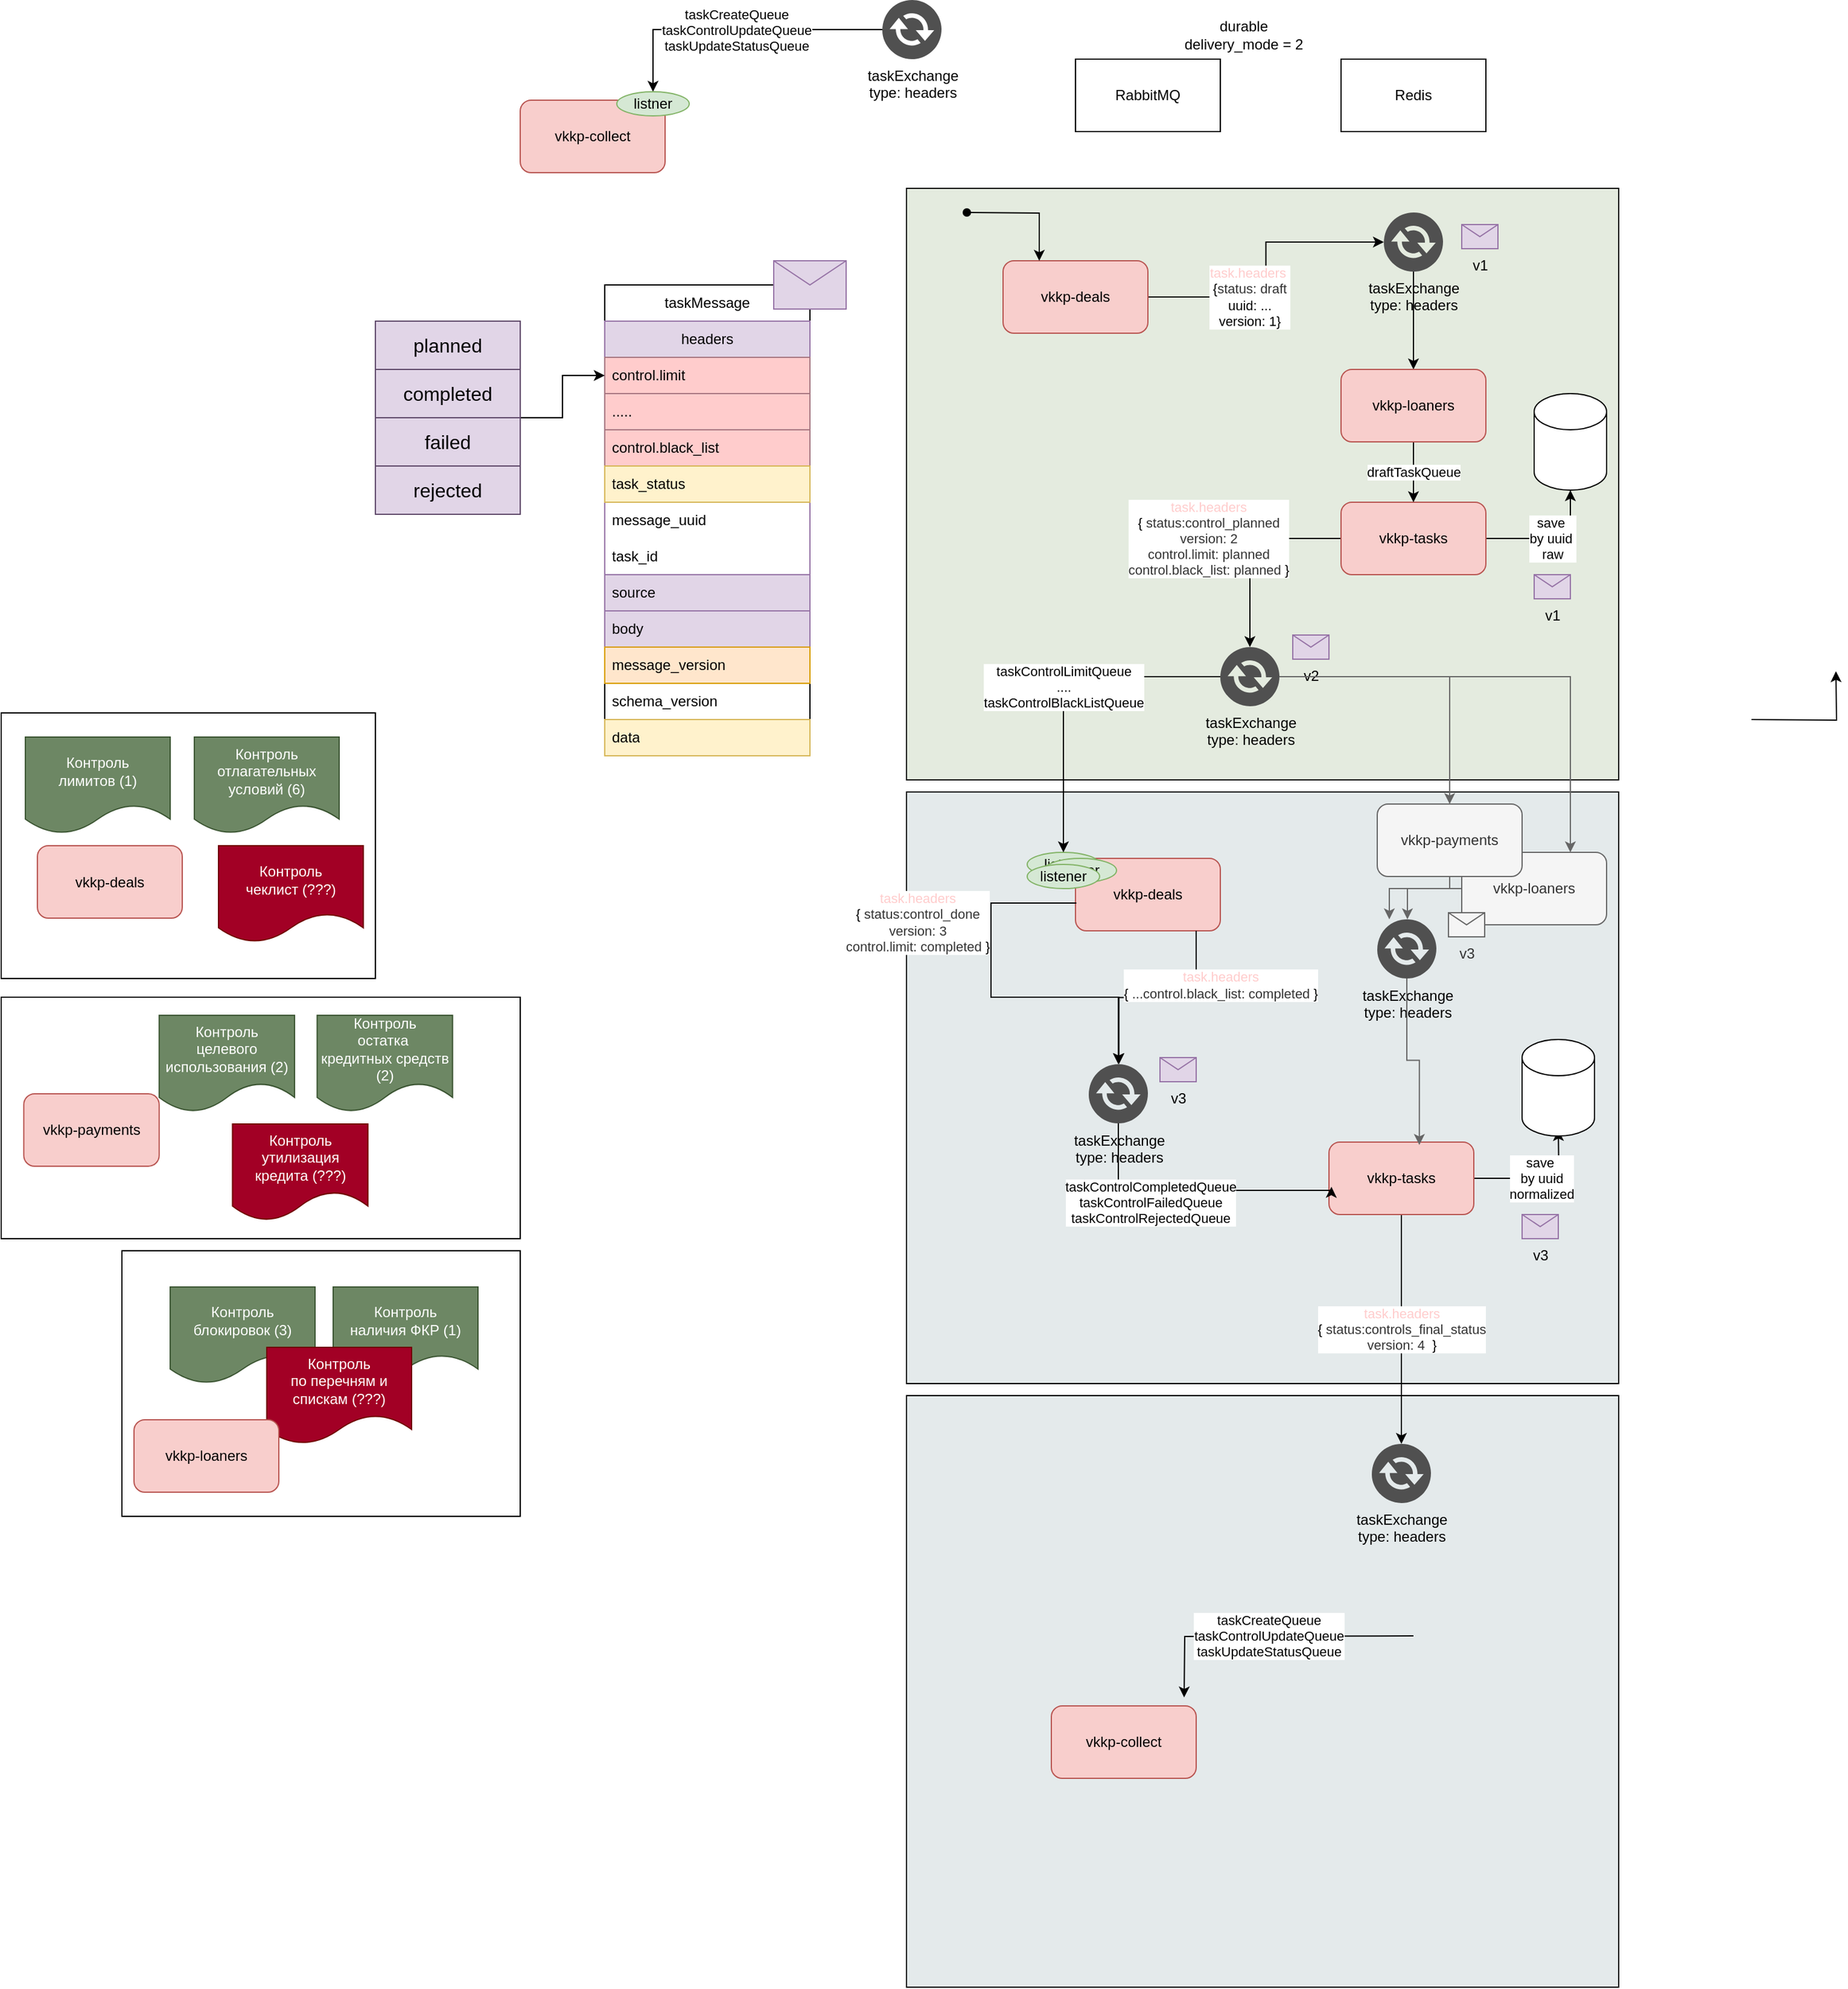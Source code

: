<mxfile version="24.8.6">
  <diagram name="Страница — 1" id="iWlI1vJu-bp0asXgpejS">
    <mxGraphModel dx="1803" dy="1775" grid="1" gridSize="10" guides="1" tooltips="1" connect="1" arrows="1" fold="1" page="1" pageScale="1" pageWidth="827" pageHeight="1169" math="0" shadow="0">
      <root>
        <mxCell id="0" />
        <mxCell id="1" parent="0" />
        <mxCell id="il71LvK7flmEL-OVMO_z-15" value="" style="rounded=0;whiteSpace=wrap;html=1;fillColor=#E4EAEB;movable=1;resizable=1;rotatable=1;deletable=1;editable=1;locked=0;connectable=1;" vertex="1" parent="1">
          <mxGeometry x="240" y="970" width="590" height="490" as="geometry" />
        </mxCell>
        <mxCell id="KAaZJXrvGKprZwJc2ma_-45" value="" style="rounded=0;whiteSpace=wrap;html=1;fillColor=#E4EBDF;" parent="1" vertex="1">
          <mxGeometry x="240" y="-30" width="590" height="490" as="geometry" />
        </mxCell>
        <mxCell id="KAaZJXrvGKprZwJc2ma_-1" value="taskMessage" style="swimlane;fontStyle=0;childLayout=stackLayout;horizontal=1;startSize=30;horizontalStack=0;resizeParent=1;resizeParentMax=0;resizeLast=0;collapsible=1;marginBottom=0;whiteSpace=wrap;html=1;" parent="1" vertex="1">
          <mxGeometry x="-10" y="50" width="170" height="390" as="geometry">
            <mxRectangle x="-10" y="50" width="60" height="30" as="alternateBounds" />
          </mxGeometry>
        </mxCell>
        <mxCell id="KAaZJXrvGKprZwJc2ma_-13" value="headers" style="swimlane;fontStyle=0;childLayout=stackLayout;horizontal=1;startSize=30;horizontalStack=0;resizeParent=1;resizeParentMax=0;resizeLast=0;collapsible=1;marginBottom=0;whiteSpace=wrap;html=1;fillColor=#e1d5e7;strokeColor=#9673a6;" parent="KAaZJXrvGKprZwJc2ma_-1" vertex="1">
          <mxGeometry y="30" width="170" height="270" as="geometry" />
        </mxCell>
        <mxCell id="KAaZJXrvGKprZwJc2ma_-14" value="control.limit" style="text;strokeColor=#A67681;fillColor=#FFCCCC;align=left;verticalAlign=middle;spacingLeft=4;spacingRight=4;overflow=hidden;points=[[0,0.5],[1,0.5]];portConstraint=eastwest;rotatable=0;whiteSpace=wrap;html=1;" parent="KAaZJXrvGKprZwJc2ma_-13" vertex="1">
          <mxGeometry y="30" width="170" height="30" as="geometry" />
        </mxCell>
        <mxCell id="KAaZJXrvGKprZwJc2ma_-15" value="....." style="text;strokeColor=#A67681;fillColor=#FFCCCC;align=left;verticalAlign=middle;spacingLeft=4;spacingRight=4;overflow=hidden;points=[[0,0.5],[1,0.5]];portConstraint=eastwest;rotatable=0;whiteSpace=wrap;html=1;" parent="KAaZJXrvGKprZwJc2ma_-13" vertex="1">
          <mxGeometry y="60" width="170" height="30" as="geometry" />
        </mxCell>
        <mxCell id="KAaZJXrvGKprZwJc2ma_-16" value="control.black_list" style="text;strokeColor=#A67681;fillColor=#FFCCCC;align=left;verticalAlign=middle;spacingLeft=4;spacingRight=4;overflow=hidden;points=[[0,0.5],[1,0.5]];portConstraint=eastwest;rotatable=0;whiteSpace=wrap;html=1;" parent="KAaZJXrvGKprZwJc2ma_-13" vertex="1">
          <mxGeometry y="90" width="170" height="30" as="geometry" />
        </mxCell>
        <mxCell id="KAaZJXrvGKprZwJc2ma_-91" value="task_status" style="text;strokeColor=#d6b656;fillColor=#fff2cc;align=left;verticalAlign=middle;spacingLeft=4;spacingRight=4;overflow=hidden;points=[[0,0.5],[1,0.5]];portConstraint=eastwest;rotatable=0;whiteSpace=wrap;html=1;" parent="KAaZJXrvGKprZwJc2ma_-13" vertex="1">
          <mxGeometry y="120" width="170" height="30" as="geometry" />
        </mxCell>
        <mxCell id="KAaZJXrvGKprZwJc2ma_-2" value="message_uuid" style="text;strokeColor=none;fillColor=none;align=left;verticalAlign=middle;spacingLeft=4;spacingRight=4;overflow=hidden;points=[[0,0.5],[1,0.5]];portConstraint=eastwest;rotatable=0;whiteSpace=wrap;html=1;" parent="KAaZJXrvGKprZwJc2ma_-13" vertex="1">
          <mxGeometry y="150" width="170" height="30" as="geometry" />
        </mxCell>
        <mxCell id="il71LvK7flmEL-OVMO_z-6" value="task_id" style="text;strokeColor=none;fillColor=none;align=left;verticalAlign=middle;spacingLeft=4;spacingRight=4;overflow=hidden;points=[[0,0.5],[1,0.5]];portConstraint=eastwest;rotatable=0;whiteSpace=wrap;html=1;" vertex="1" parent="KAaZJXrvGKprZwJc2ma_-13">
          <mxGeometry y="180" width="170" height="30" as="geometry" />
        </mxCell>
        <mxCell id="KAaZJXrvGKprZwJc2ma_-67" value="source" style="text;strokeColor=#9673a6;fillColor=#e1d5e7;align=left;verticalAlign=middle;spacingLeft=4;spacingRight=4;overflow=hidden;points=[[0,0.5],[1,0.5]];portConstraint=eastwest;rotatable=0;whiteSpace=wrap;html=1;" parent="KAaZJXrvGKprZwJc2ma_-13" vertex="1">
          <mxGeometry y="210" width="170" height="30" as="geometry" />
        </mxCell>
        <mxCell id="il71LvK7flmEL-OVMO_z-4" value="body" style="text;strokeColor=#9673a6;fillColor=#e1d5e7;align=left;verticalAlign=middle;spacingLeft=4;spacingRight=4;overflow=hidden;points=[[0,0.5],[1,0.5]];portConstraint=eastwest;rotatable=0;whiteSpace=wrap;html=1;" vertex="1" parent="KAaZJXrvGKprZwJc2ma_-13">
          <mxGeometry y="240" width="170" height="30" as="geometry" />
        </mxCell>
        <mxCell id="KAaZJXrvGKprZwJc2ma_-3" value="message_version" style="text;strokeColor=#d79b00;fillColor=#ffe6cc;align=left;verticalAlign=middle;spacingLeft=4;spacingRight=4;overflow=hidden;points=[[0,0.5],[1,0.5]];portConstraint=eastwest;rotatable=0;whiteSpace=wrap;html=1;" parent="KAaZJXrvGKprZwJc2ma_-1" vertex="1">
          <mxGeometry y="300" width="170" height="30" as="geometry" />
        </mxCell>
        <mxCell id="KAaZJXrvGKprZwJc2ma_-6" value="schema_version" style="text;strokeColor=none;fillColor=none;align=left;verticalAlign=middle;spacingLeft=4;spacingRight=4;overflow=hidden;points=[[0,0.5],[1,0.5]];portConstraint=eastwest;rotatable=0;whiteSpace=wrap;html=1;" parent="KAaZJXrvGKprZwJc2ma_-1" vertex="1">
          <mxGeometry y="330" width="170" height="30" as="geometry" />
        </mxCell>
        <mxCell id="KAaZJXrvGKprZwJc2ma_-7" value="data" style="text;strokeColor=#d6b656;fillColor=#fff2cc;align=left;verticalAlign=middle;spacingLeft=4;spacingRight=4;overflow=hidden;points=[[0,0.5],[1,0.5]];portConstraint=eastwest;rotatable=0;whiteSpace=wrap;html=1;" parent="KAaZJXrvGKprZwJc2ma_-1" vertex="1">
          <mxGeometry y="360" width="170" height="30" as="geometry" />
        </mxCell>
        <mxCell id="KAaZJXrvGKprZwJc2ma_-10" value="" style="shape=message;html=1;html=1;outlineConnect=0;labelPosition=center;verticalLabelPosition=bottom;align=center;verticalAlign=top;fillColor=#e1d5e7;strokeColor=#9673a6;" parent="1" vertex="1">
          <mxGeometry x="130" y="30" width="60" height="40" as="geometry" />
        </mxCell>
        <mxCell id="KAaZJXrvGKprZwJc2ma_-46" style="edgeStyle=orthogonalEdgeStyle;rounded=0;orthogonalLoop=1;jettySize=auto;html=1;" parent="1" source="KAaZJXrvGKprZwJc2ma_-11" target="KAaZJXrvGKprZwJc2ma_-44" edge="1">
          <mxGeometry relative="1" as="geometry" />
        </mxCell>
        <mxCell id="KAaZJXrvGKprZwJc2ma_-47" value="&lt;div&gt;&lt;font color=&quot;#ffcccc&quot;&gt;task.headers&lt;/font&gt;&lt;br&gt;&lt;/div&gt;&lt;div&gt;{ &lt;font color=&quot;#333333&quot;&gt;status:control_planned&lt;/font&gt;&lt;/div&gt;&lt;div&gt;&lt;font color=&quot;#333333&quot;&gt;version: 2 &lt;br&gt;&lt;/font&gt;&lt;/div&gt;&lt;div&gt;&lt;font color=&quot;#333333&quot;&gt;control.limit: planned&lt;/font&gt;&lt;/div&gt;&lt;div&gt;&lt;font color=&quot;#333333&quot;&gt;control.black_list: planned&lt;/font&gt; }&lt;br&gt;&lt;/div&gt;" style="edgeLabel;html=1;align=center;verticalAlign=middle;resizable=0;points=[];" parent="KAaZJXrvGKprZwJc2ma_-46" vertex="1" connectable="0">
          <mxGeometry x="-0.529" y="2" relative="1" as="geometry">
            <mxPoint x="-71" y="-2" as="offset" />
          </mxGeometry>
        </mxCell>
        <mxCell id="KAaZJXrvGKprZwJc2ma_-50" style="edgeStyle=orthogonalEdgeStyle;rounded=0;orthogonalLoop=1;jettySize=auto;html=1;" parent="1" edge="1">
          <mxGeometry relative="1" as="geometry">
            <mxPoint x="940" y="410" as="sourcePoint" />
            <mxPoint x="1010" y="370" as="targetPoint" />
          </mxGeometry>
        </mxCell>
        <mxCell id="KAaZJXrvGKprZwJc2ma_-53" value="&lt;div&gt;save&amp;nbsp;&lt;/div&gt;&lt;div&gt;by uuid&amp;nbsp;&lt;/div&gt;&lt;div&gt;raw&lt;/div&gt;" style="edgeStyle=orthogonalEdgeStyle;rounded=0;orthogonalLoop=1;jettySize=auto;html=1;" parent="1" source="KAaZJXrvGKprZwJc2ma_-11" target="KAaZJXrvGKprZwJc2ma_-49" edge="1">
          <mxGeometry relative="1" as="geometry" />
        </mxCell>
        <mxCell id="KAaZJXrvGKprZwJc2ma_-11" value="vkkp-tasks" style="rounded=1;whiteSpace=wrap;html=1;fillColor=#f8cecc;strokeColor=#b85450;" parent="1" vertex="1">
          <mxGeometry x="600" y="230" width="120" height="60" as="geometry" />
        </mxCell>
        <mxCell id="KAaZJXrvGKprZwJc2ma_-41" value="" style="edgeStyle=orthogonalEdgeStyle;rounded=0;orthogonalLoop=1;jettySize=auto;html=1;exitX=1;exitY=0.5;exitDx=0;exitDy=0;" parent="1" source="KAaZJXrvGKprZwJc2ma_-12" target="KAaZJXrvGKprZwJc2ma_-39" edge="1">
          <mxGeometry relative="1" as="geometry">
            <mxPoint x="470" y="50" as="sourcePoint" />
            <mxPoint x="530" y="104.5" as="targetPoint" />
          </mxGeometry>
        </mxCell>
        <mxCell id="KAaZJXrvGKprZwJc2ma_-43" value="&lt;div&gt;&lt;font color=&quot;#ffcccc&quot;&gt;task.headers&lt;/font&gt;&amp;nbsp;&lt;/div&gt;&lt;div&gt;&lt;font color=&quot;#000000&quot;&gt;{&lt;/font&gt;&lt;font color=&quot;#333333&quot;&gt;status: draft&lt;/font&gt;&lt;/div&gt;&lt;div&gt;&lt;font color=&quot;#000000&quot;&gt;uuid: ...&lt;/font&gt;&lt;/div&gt;&lt;div&gt;&lt;font color=&quot;#000000&quot;&gt;version: 1}&lt;/font&gt;&lt;/div&gt;" style="edgeLabel;html=1;align=center;verticalAlign=middle;resizable=0;points=[];fontColor=#FF3333;" parent="KAaZJXrvGKprZwJc2ma_-41" vertex="1" connectable="0">
          <mxGeometry x="-0.301" relative="1" as="geometry">
            <mxPoint as="offset" />
          </mxGeometry>
        </mxCell>
        <mxCell id="KAaZJXrvGKprZwJc2ma_-12" value="vkkp-deals" style="rounded=1;whiteSpace=wrap;html=1;fillColor=#f8cecc;strokeColor=#b85450;" parent="1" vertex="1">
          <mxGeometry x="320" y="30" width="120" height="60" as="geometry" />
        </mxCell>
        <mxCell id="KAaZJXrvGKprZwJc2ma_-38" style="edgeStyle=orthogonalEdgeStyle;rounded=0;orthogonalLoop=1;jettySize=auto;html=1;" parent="1" source="KAaZJXrvGKprZwJc2ma_-21" target="KAaZJXrvGKprZwJc2ma_-14" edge="1">
          <mxGeometry relative="1" as="geometry" />
        </mxCell>
        <mxCell id="KAaZJXrvGKprZwJc2ma_-21" value="" style="shape=table;startSize=0;container=1;collapsible=0;childLayout=tableLayout;fontSize=16;fillColor=#e1d5e7;strokeColor=#5E4869;" parent="1" vertex="1">
          <mxGeometry x="-200" y="80" width="120" height="160" as="geometry" />
        </mxCell>
        <mxCell id="KAaZJXrvGKprZwJc2ma_-22" value="" style="shape=tableRow;horizontal=0;startSize=0;swimlaneHead=0;swimlaneBody=0;strokeColor=inherit;top=0;left=0;bottom=0;right=0;collapsible=0;dropTarget=0;fillColor=none;points=[[0,0.5],[1,0.5]];portConstraint=eastwest;fontSize=16;" parent="KAaZJXrvGKprZwJc2ma_-21" vertex="1">
          <mxGeometry width="120" height="40" as="geometry" />
        </mxCell>
        <mxCell id="KAaZJXrvGKprZwJc2ma_-23" value="planned" style="shape=partialRectangle;html=1;whiteSpace=wrap;connectable=0;strokeColor=inherit;overflow=hidden;fillColor=none;top=0;left=0;bottom=0;right=0;pointerEvents=1;fontSize=16;" parent="KAaZJXrvGKprZwJc2ma_-22" vertex="1">
          <mxGeometry width="120" height="40" as="geometry">
            <mxRectangle width="120" height="40" as="alternateBounds" />
          </mxGeometry>
        </mxCell>
        <mxCell id="KAaZJXrvGKprZwJc2ma_-26" value="" style="shape=tableRow;horizontal=0;startSize=0;swimlaneHead=0;swimlaneBody=0;strokeColor=inherit;top=0;left=0;bottom=0;right=0;collapsible=0;dropTarget=0;fillColor=none;points=[[0,0.5],[1,0.5]];portConstraint=eastwest;fontSize=16;" parent="KAaZJXrvGKprZwJc2ma_-21" vertex="1">
          <mxGeometry y="40" width="120" height="40" as="geometry" />
        </mxCell>
        <mxCell id="KAaZJXrvGKprZwJc2ma_-27" value="completed" style="shape=partialRectangle;html=1;whiteSpace=wrap;connectable=0;strokeColor=inherit;overflow=hidden;fillColor=none;top=0;left=0;bottom=0;right=0;pointerEvents=1;fontSize=16;" parent="KAaZJXrvGKprZwJc2ma_-26" vertex="1">
          <mxGeometry width="120" height="40" as="geometry">
            <mxRectangle width="120" height="40" as="alternateBounds" />
          </mxGeometry>
        </mxCell>
        <mxCell id="KAaZJXrvGKprZwJc2ma_-34" style="shape=tableRow;horizontal=0;startSize=0;swimlaneHead=0;swimlaneBody=0;strokeColor=inherit;top=0;left=0;bottom=0;right=0;collapsible=0;dropTarget=0;fillColor=none;points=[[0,0.5],[1,0.5]];portConstraint=eastwest;fontSize=16;" parent="KAaZJXrvGKprZwJc2ma_-21" vertex="1">
          <mxGeometry y="80" width="120" height="40" as="geometry" />
        </mxCell>
        <mxCell id="KAaZJXrvGKprZwJc2ma_-35" value="failed" style="shape=partialRectangle;html=1;whiteSpace=wrap;connectable=0;strokeColor=inherit;overflow=hidden;fillColor=none;top=0;left=0;bottom=0;right=0;pointerEvents=1;fontSize=16;" parent="KAaZJXrvGKprZwJc2ma_-34" vertex="1">
          <mxGeometry width="120" height="40" as="geometry">
            <mxRectangle width="120" height="40" as="alternateBounds" />
          </mxGeometry>
        </mxCell>
        <mxCell id="KAaZJXrvGKprZwJc2ma_-36" style="shape=tableRow;horizontal=0;startSize=0;swimlaneHead=0;swimlaneBody=0;strokeColor=inherit;top=0;left=0;bottom=0;right=0;collapsible=0;dropTarget=0;fillColor=none;points=[[0,0.5],[1,0.5]];portConstraint=eastwest;fontSize=16;" parent="KAaZJXrvGKprZwJc2ma_-21" vertex="1">
          <mxGeometry y="120" width="120" height="40" as="geometry" />
        </mxCell>
        <mxCell id="KAaZJXrvGKprZwJc2ma_-37" value="rejected" style="shape=partialRectangle;html=1;whiteSpace=wrap;connectable=0;strokeColor=inherit;overflow=hidden;fillColor=none;top=0;left=0;bottom=0;right=0;pointerEvents=1;fontSize=16;" parent="KAaZJXrvGKprZwJc2ma_-36" vertex="1">
          <mxGeometry width="120" height="40" as="geometry">
            <mxRectangle width="120" height="40" as="alternateBounds" />
          </mxGeometry>
        </mxCell>
        <mxCell id="KAaZJXrvGKprZwJc2ma_-42" value="draftTaskQueue" style="edgeStyle=orthogonalEdgeStyle;rounded=0;orthogonalLoop=1;jettySize=auto;html=1;entryX=0.5;entryY=0;entryDx=0;entryDy=0;fontColor=#000000;" parent="1" source="il71LvK7flmEL-OVMO_z-18" target="KAaZJXrvGKprZwJc2ma_-11" edge="1">
          <mxGeometry x="-0.002" relative="1" as="geometry">
            <mxPoint as="offset" />
          </mxGeometry>
        </mxCell>
        <mxCell id="KAaZJXrvGKprZwJc2ma_-39" value="&lt;div&gt;taskExchange&lt;/div&gt;&lt;div&gt;type: headers&lt;br&gt;&lt;/div&gt;" style="sketch=0;pointerEvents=1;shadow=0;dashed=0;html=1;strokeColor=none;fillColor=#505050;labelPosition=center;verticalLabelPosition=bottom;verticalAlign=top;outlineConnect=0;align=center;shape=mxgraph.office.communications.exchange_active_sync;fontColor=#000000;" parent="1" vertex="1">
          <mxGeometry x="635.5" y="-10" width="49" height="49" as="geometry" />
        </mxCell>
        <mxCell id="KAaZJXrvGKprZwJc2ma_-40" value="" style="endArrow=classic;html=1;rounded=0;entryX=0.25;entryY=0;entryDx=0;entryDy=0;edgeStyle=orthogonalEdgeStyle;startArrow=oval;startFill=1;" parent="1" target="KAaZJXrvGKprZwJc2ma_-12" edge="1">
          <mxGeometry width="50" height="50" relative="1" as="geometry">
            <mxPoint x="290" y="-10" as="sourcePoint" />
            <mxPoint x="430" y="210" as="targetPoint" />
          </mxGeometry>
        </mxCell>
        <mxCell id="KAaZJXrvGKprZwJc2ma_-44" value="&lt;div&gt;taskExchange&lt;/div&gt;&lt;div&gt;type: headers&lt;br&gt;&lt;/div&gt;" style="sketch=0;pointerEvents=1;shadow=0;dashed=0;html=1;strokeColor=none;fillColor=#505050;labelPosition=center;verticalLabelPosition=bottom;verticalAlign=top;outlineConnect=0;align=center;shape=mxgraph.office.communications.exchange_active_sync;fontColor=#000000;" parent="1" vertex="1">
          <mxGeometry x="500" y="350" width="49" height="49" as="geometry" />
        </mxCell>
        <mxCell id="KAaZJXrvGKprZwJc2ma_-48" value="v1" style="shape=message;html=1;html=1;outlineConnect=0;labelPosition=center;verticalLabelPosition=bottom;align=center;verticalAlign=top;fillColor=#e1d5e7;strokeColor=#9673a6;" parent="1" vertex="1">
          <mxGeometry x="700" width="30" height="20" as="geometry" />
        </mxCell>
        <mxCell id="KAaZJXrvGKprZwJc2ma_-49" value="" style="shape=cylinder3;whiteSpace=wrap;html=1;boundedLbl=1;backgroundOutline=1;size=15;" parent="1" vertex="1">
          <mxGeometry x="760" y="140" width="60" height="80" as="geometry" />
        </mxCell>
        <mxCell id="KAaZJXrvGKprZwJc2ma_-51" value="v1" style="shape=message;html=1;html=1;outlineConnect=0;labelPosition=center;verticalLabelPosition=bottom;align=center;verticalAlign=top;fillColor=#e1d5e7;strokeColor=#9673a6;" parent="1" vertex="1">
          <mxGeometry x="760" y="290" width="30" height="20" as="geometry" />
        </mxCell>
        <mxCell id="KAaZJXrvGKprZwJc2ma_-55" value="" style="rounded=0;whiteSpace=wrap;html=1;fillColor=#E4EAEB;" parent="1" vertex="1">
          <mxGeometry x="240" y="470" width="590" height="490" as="geometry" />
        </mxCell>
        <mxCell id="KAaZJXrvGKprZwJc2ma_-86" style="edgeStyle=orthogonalEdgeStyle;rounded=0;orthogonalLoop=1;jettySize=auto;html=1;fillColor=#f5f5f5;strokeColor=#666666;" parent="1" source="KAaZJXrvGKprZwJc2ma_-56" target="KAaZJXrvGKprZwJc2ma_-83" edge="1">
          <mxGeometry relative="1" as="geometry">
            <Array as="points">
              <mxPoint x="640" y="550" />
            </Array>
          </mxGeometry>
        </mxCell>
        <mxCell id="KAaZJXrvGKprZwJc2ma_-56" value="vkkp-loaners" style="rounded=1;whiteSpace=wrap;html=1;fillColor=#f5f5f5;strokeColor=#666666;fontColor=#333333;" parent="1" vertex="1">
          <mxGeometry x="700" y="520" width="120" height="60" as="geometry" />
        </mxCell>
        <mxCell id="KAaZJXrvGKprZwJc2ma_-85" style="edgeStyle=orthogonalEdgeStyle;rounded=0;orthogonalLoop=1;jettySize=auto;html=1;fillColor=#f5f5f5;strokeColor=#666666;" parent="1" source="KAaZJXrvGKprZwJc2ma_-59" target="KAaZJXrvGKprZwJc2ma_-83" edge="1">
          <mxGeometry relative="1" as="geometry">
            <Array as="points">
              <mxPoint x="690" y="550" />
              <mxPoint x="655" y="550" />
            </Array>
          </mxGeometry>
        </mxCell>
        <mxCell id="KAaZJXrvGKprZwJc2ma_-59" value="vkkp-payments" style="rounded=1;whiteSpace=wrap;html=1;fillColor=#f5f5f5;strokeColor=#666666;fontColor=#333333;" parent="1" vertex="1">
          <mxGeometry x="630" y="480" width="120" height="60" as="geometry" />
        </mxCell>
        <mxCell id="KAaZJXrvGKprZwJc2ma_-60" value="vkkp-deals" style="rounded=1;whiteSpace=wrap;html=1;fillColor=#f8cecc;strokeColor=#b85450;" parent="1" vertex="1">
          <mxGeometry x="380" y="525" width="120" height="60" as="geometry" />
        </mxCell>
        <mxCell id="KAaZJXrvGKprZwJc2ma_-61" value="listner" style="ellipse;whiteSpace=wrap;html=1;fillColor=#d5e8d4;strokeColor=#82b366;" parent="1" vertex="1">
          <mxGeometry x="340" y="520" width="60" height="20" as="geometry" />
        </mxCell>
        <mxCell id="KAaZJXrvGKprZwJc2ma_-62" value="listner" style="ellipse;whiteSpace=wrap;html=1;fillColor=#d5e8d4;strokeColor=#82b366;" parent="1" vertex="1">
          <mxGeometry x="354" y="525" width="60" height="20" as="geometry" />
        </mxCell>
        <mxCell id="KAaZJXrvGKprZwJc2ma_-63" value="listener" style="ellipse;whiteSpace=wrap;html=1;fillColor=#d5e8d4;strokeColor=#82b366;" parent="1" vertex="1">
          <mxGeometry x="340" y="530" width="60" height="20" as="geometry" />
        </mxCell>
        <mxCell id="KAaZJXrvGKprZwJc2ma_-64" value="&lt;div&gt;taskControlLimitQueue&lt;/div&gt;&lt;div&gt;....&lt;br&gt;&lt;/div&gt;&lt;div&gt;taskControlBlackListQueue&lt;br&gt;&lt;/div&gt;" style="edgeStyle=orthogonalEdgeStyle;rounded=0;orthogonalLoop=1;jettySize=auto;html=1;" parent="1" source="KAaZJXrvGKprZwJc2ma_-44" target="KAaZJXrvGKprZwJc2ma_-61" edge="1">
          <mxGeometry relative="1" as="geometry" />
        </mxCell>
        <mxCell id="KAaZJXrvGKprZwJc2ma_-65" style="edgeStyle=orthogonalEdgeStyle;rounded=0;orthogonalLoop=1;jettySize=auto;html=1;exitX=0.5;exitY=1;exitDx=0;exitDy=0;" parent="1" source="KAaZJXrvGKprZwJc2ma_-62" target="KAaZJXrvGKprZwJc2ma_-62" edge="1">
          <mxGeometry relative="1" as="geometry" />
        </mxCell>
        <mxCell id="KAaZJXrvGKprZwJc2ma_-70" value="&lt;div&gt;save&amp;nbsp;&lt;/div&gt;&lt;div&gt;by uuid&lt;/div&gt;&lt;div&gt;normalized&lt;br&gt;&lt;/div&gt;" style="edgeStyle=orthogonalEdgeStyle;rounded=0;orthogonalLoop=1;jettySize=auto;html=1;" parent="1" source="KAaZJXrvGKprZwJc2ma_-71" edge="1">
          <mxGeometry relative="1" as="geometry">
            <mxPoint x="780" y="750" as="targetPoint" />
          </mxGeometry>
        </mxCell>
        <mxCell id="il71LvK7flmEL-OVMO_z-14" value="&lt;div&gt;&lt;font color=&quot;#ffcccc&quot;&gt;task.headers&lt;/font&gt;&lt;br&gt;&lt;/div&gt;&lt;div&gt;{ &lt;font color=&quot;#333333&quot;&gt;status:controls_final_status&lt;/font&gt;&lt;/div&gt;&lt;div&gt;&lt;font color=&quot;#333333&quot;&gt;version: 4&amp;nbsp; &lt;/font&gt;}&lt;br&gt;&lt;/div&gt;" style="edgeStyle=orthogonalEdgeStyle;rounded=0;orthogonalLoop=1;jettySize=auto;html=1;" edge="1" parent="1" source="KAaZJXrvGKprZwJc2ma_-71" target="il71LvK7flmEL-OVMO_z-13">
          <mxGeometry relative="1" as="geometry" />
        </mxCell>
        <mxCell id="KAaZJXrvGKprZwJc2ma_-71" value="vkkp-tasks" style="rounded=1;whiteSpace=wrap;html=1;fillColor=#f8cecc;strokeColor=#b85450;" parent="1" vertex="1">
          <mxGeometry x="590" y="760" width="120" height="60" as="geometry" />
        </mxCell>
        <mxCell id="KAaZJXrvGKprZwJc2ma_-72" value="" style="shape=cylinder3;whiteSpace=wrap;html=1;boundedLbl=1;backgroundOutline=1;size=15;" parent="1" vertex="1">
          <mxGeometry x="750" y="675" width="60" height="80" as="geometry" />
        </mxCell>
        <mxCell id="KAaZJXrvGKprZwJc2ma_-73" value="v3" style="shape=message;html=1;html=1;outlineConnect=0;labelPosition=center;verticalLabelPosition=bottom;align=center;verticalAlign=top;fillColor=#e1d5e7;strokeColor=#9673a6;" parent="1" vertex="1">
          <mxGeometry x="750" y="820" width="30" height="20" as="geometry" />
        </mxCell>
        <mxCell id="KAaZJXrvGKprZwJc2ma_-74" style="edgeStyle=orthogonalEdgeStyle;rounded=0;orthogonalLoop=1;jettySize=auto;html=1;exitX=0.006;exitY=0.616;exitDx=0;exitDy=0;exitPerimeter=0;" parent="1" source="KAaZJXrvGKprZwJc2ma_-60" target="KAaZJXrvGKprZwJc2ma_-76" edge="1">
          <mxGeometry relative="1" as="geometry">
            <mxPoint x="500" y="585" as="sourcePoint" />
            <Array as="points">
              <mxPoint x="310" y="562" />
              <mxPoint x="310" y="640" />
              <mxPoint x="416" y="640" />
            </Array>
          </mxGeometry>
        </mxCell>
        <mxCell id="KAaZJXrvGKprZwJc2ma_-75" value="&lt;div&gt;&lt;font color=&quot;#ffcccc&quot;&gt;task.headers&lt;/font&gt;&lt;br&gt;&lt;/div&gt;&lt;div&gt;{ &lt;font color=&quot;#333333&quot;&gt;status:control_done&lt;/font&gt;&lt;/div&gt;&lt;div&gt;&lt;font color=&quot;#333333&quot;&gt;version: 3 &lt;br&gt;&lt;/font&gt;&lt;/div&gt;&lt;div&gt;&lt;font color=&quot;#333333&quot;&gt;control.limit: completed&lt;/font&gt; }&lt;br&gt;&lt;/div&gt;" style="edgeLabel;html=1;align=center;verticalAlign=middle;resizable=0;points=[];" parent="KAaZJXrvGKprZwJc2ma_-74" vertex="1" connectable="0">
          <mxGeometry x="-0.529" y="2" relative="1" as="geometry">
            <mxPoint x="-63" y="13" as="offset" />
          </mxGeometry>
        </mxCell>
        <mxCell id="KAaZJXrvGKprZwJc2ma_-77" value="&lt;div&gt;taskControlCompletedQueue&lt;/div&gt;&lt;div&gt;taskControlFailedQueue&lt;/div&gt;&lt;div&gt;taskControlRejectedQueue&lt;/div&gt;" style="edgeStyle=orthogonalEdgeStyle;rounded=0;orthogonalLoop=1;jettySize=auto;html=1;entryX=0.017;entryY=0.617;entryDx=0;entryDy=0;entryPerimeter=0;" parent="1" source="KAaZJXrvGKprZwJc2ma_-76" target="KAaZJXrvGKprZwJc2ma_-71" edge="1">
          <mxGeometry x="-0.307" y="-10" relative="1" as="geometry">
            <Array as="points">
              <mxPoint x="416" y="800" />
              <mxPoint x="592" y="800" />
            </Array>
            <mxPoint as="offset" />
          </mxGeometry>
        </mxCell>
        <mxCell id="KAaZJXrvGKprZwJc2ma_-76" value="&lt;div&gt;taskExchange&lt;/div&gt;&lt;div&gt;type: headers&lt;br&gt;&lt;/div&gt;" style="sketch=0;pointerEvents=1;shadow=0;dashed=0;html=1;strokeColor=none;fillColor=#505050;labelPosition=center;verticalLabelPosition=bottom;verticalAlign=top;outlineConnect=0;align=center;shape=mxgraph.office.communications.exchange_active_sync;fontColor=#000000;" parent="1" vertex="1">
          <mxGeometry x="391" y="695.5" width="49" height="49" as="geometry" />
        </mxCell>
        <mxCell id="KAaZJXrvGKprZwJc2ma_-79" value="v2" style="shape=message;html=1;html=1;outlineConnect=0;labelPosition=center;verticalLabelPosition=bottom;align=center;verticalAlign=top;fillColor=#e1d5e7;strokeColor=#9673a6;" parent="1" vertex="1">
          <mxGeometry x="560" y="340" width="30" height="20" as="geometry" />
        </mxCell>
        <mxCell id="KAaZJXrvGKprZwJc2ma_-80" value="v3" style="shape=message;html=1;html=1;outlineConnect=0;labelPosition=center;verticalLabelPosition=bottom;align=center;verticalAlign=top;fillColor=#e1d5e7;strokeColor=#9673a6;" parent="1" vertex="1">
          <mxGeometry x="450" y="690" width="30" height="20" as="geometry" />
        </mxCell>
        <mxCell id="KAaZJXrvGKprZwJc2ma_-81" style="edgeStyle=orthogonalEdgeStyle;rounded=0;orthogonalLoop=1;jettySize=auto;html=1;entryX=0.5;entryY=0;entryDx=0;entryDy=0;fillColor=#f5f5f5;strokeColor=#666666;" parent="1" source="KAaZJXrvGKprZwJc2ma_-44" target="KAaZJXrvGKprZwJc2ma_-59" edge="1">
          <mxGeometry relative="1" as="geometry" />
        </mxCell>
        <mxCell id="KAaZJXrvGKprZwJc2ma_-82" style="edgeStyle=orthogonalEdgeStyle;rounded=0;orthogonalLoop=1;jettySize=auto;html=1;entryX=0.75;entryY=0;entryDx=0;entryDy=0;fillColor=#f5f5f5;strokeColor=#666666;" parent="1" source="KAaZJXrvGKprZwJc2ma_-44" target="KAaZJXrvGKprZwJc2ma_-56" edge="1">
          <mxGeometry relative="1" as="geometry" />
        </mxCell>
        <mxCell id="KAaZJXrvGKprZwJc2ma_-83" value="&lt;div&gt;taskExchange&lt;/div&gt;&lt;div&gt;type: headers&lt;br&gt;&lt;/div&gt;" style="sketch=0;pointerEvents=1;shadow=0;dashed=0;html=1;strokeColor=none;fillColor=#505050;labelPosition=center;verticalLabelPosition=bottom;verticalAlign=top;outlineConnect=0;align=center;shape=mxgraph.office.communications.exchange_active_sync;fontColor=#000000;" parent="1" vertex="1">
          <mxGeometry x="630" y="575.5" width="49" height="49" as="geometry" />
        </mxCell>
        <mxCell id="KAaZJXrvGKprZwJc2ma_-84" value="v3" style="shape=message;html=1;html=1;outlineConnect=0;labelPosition=center;verticalLabelPosition=bottom;align=center;verticalAlign=top;fillColor=#f5f5f5;strokeColor=#666666;fontColor=#333333;" parent="1" vertex="1">
          <mxGeometry x="689" y="570" width="30" height="20" as="geometry" />
        </mxCell>
        <mxCell id="KAaZJXrvGKprZwJc2ma_-87" style="edgeStyle=orthogonalEdgeStyle;rounded=0;orthogonalLoop=1;jettySize=auto;html=1;entryX=0.624;entryY=0.039;entryDx=0;entryDy=0;entryPerimeter=0;fillColor=#f5f5f5;strokeColor=#666666;" parent="1" source="KAaZJXrvGKprZwJc2ma_-83" target="KAaZJXrvGKprZwJc2ma_-71" edge="1">
          <mxGeometry relative="1" as="geometry" />
        </mxCell>
        <mxCell id="KAaZJXrvGKprZwJc2ma_-88" style="edgeStyle=orthogonalEdgeStyle;rounded=0;orthogonalLoop=1;jettySize=auto;html=1;exitX=0.833;exitY=1;exitDx=0;exitDy=0;exitPerimeter=0;" parent="1" source="KAaZJXrvGKprZwJc2ma_-60" target="KAaZJXrvGKprZwJc2ma_-76" edge="1">
          <mxGeometry relative="1" as="geometry">
            <mxPoint x="391" y="585" as="sourcePoint" />
            <mxPoint x="426" y="706" as="targetPoint" />
          </mxGeometry>
        </mxCell>
        <mxCell id="KAaZJXrvGKprZwJc2ma_-89" value="&lt;div&gt;&lt;font color=&quot;#ffcccc&quot;&gt;task.headers&lt;/font&gt;&lt;br&gt;&lt;/div&gt;&lt;div&gt;{ &lt;font color=&quot;#333333&quot;&gt;...&lt;/font&gt;&lt;font color=&quot;#333333&quot;&gt;control.black_list: completed&lt;/font&gt; }&lt;br&gt;&lt;/div&gt;" style="edgeLabel;html=1;align=center;verticalAlign=middle;resizable=0;points=[];" parent="KAaZJXrvGKprZwJc2ma_-88" vertex="1" connectable="0">
          <mxGeometry x="-0.529" y="2" relative="1" as="geometry">
            <mxPoint x="18" y="4" as="offset" />
          </mxGeometry>
        </mxCell>
        <mxCell id="KAaZJXrvGKprZwJc2ma_-93" value="" style="group" parent="1" vertex="1" connectable="0">
          <mxGeometry x="-410" y="850" width="330" height="220" as="geometry" />
        </mxCell>
        <mxCell id="KAaZJXrvGKprZwJc2ma_-94" value="" style="rounded=0;whiteSpace=wrap;html=1;" parent="KAaZJXrvGKprZwJc2ma_-93" vertex="1">
          <mxGeometry width="330" height="220" as="geometry" />
        </mxCell>
        <mxCell id="KAaZJXrvGKprZwJc2ma_-95" value="Контроль&lt;div&gt;блокировок (3)&lt;/div&gt;" style="shape=document;whiteSpace=wrap;html=1;boundedLbl=1;fillColor=#6d8764;fontColor=#ffffff;strokeColor=#3A5431;" parent="KAaZJXrvGKprZwJc2ma_-93" vertex="1">
          <mxGeometry x="40" y="30" width="120" height="80" as="geometry" />
        </mxCell>
        <mxCell id="KAaZJXrvGKprZwJc2ma_-96" value="Контроль&lt;div&gt;наличия ФКР (1)&lt;/div&gt;" style="shape=document;whiteSpace=wrap;html=1;boundedLbl=1;fillColor=#6d8764;fontColor=#ffffff;strokeColor=#3A5431;" parent="KAaZJXrvGKprZwJc2ma_-93" vertex="1">
          <mxGeometry x="175" y="30" width="120" height="80" as="geometry" />
        </mxCell>
        <mxCell id="KAaZJXrvGKprZwJc2ma_-97" value="Контроль&lt;div&gt;по перечням и спискам (???)&lt;/div&gt;" style="shape=document;whiteSpace=wrap;html=1;boundedLbl=1;fillColor=#a20025;fontColor=#ffffff;strokeColor=#6F0000;" parent="KAaZJXrvGKprZwJc2ma_-93" vertex="1">
          <mxGeometry x="120" y="80" width="120" height="80" as="geometry" />
        </mxCell>
        <mxCell id="KAaZJXrvGKprZwJc2ma_-98" value="vkkp-loaners" style="rounded=1;whiteSpace=wrap;html=1;fillColor=#f8cecc;strokeColor=#b85450;" parent="KAaZJXrvGKprZwJc2ma_-93" vertex="1">
          <mxGeometry x="10" y="140" width="120" height="60" as="geometry" />
        </mxCell>
        <mxCell id="KAaZJXrvGKprZwJc2ma_-100" value="" style="group" parent="1" vertex="1" connectable="0">
          <mxGeometry x="-510" y="640" width="430" height="200" as="geometry" />
        </mxCell>
        <mxCell id="KAaZJXrvGKprZwJc2ma_-101" value="" style="rounded=0;whiteSpace=wrap;html=1;" parent="KAaZJXrvGKprZwJc2ma_-100" vertex="1">
          <mxGeometry width="430" height="200" as="geometry" />
        </mxCell>
        <mxCell id="KAaZJXrvGKprZwJc2ma_-102" value="Контроль&lt;div&gt;остатка&amp;nbsp;&lt;/div&gt;&lt;div&gt;кредитных&amp;nbsp;&lt;span style=&quot;background-color: initial;&quot;&gt;средств (2)&lt;/span&gt;&lt;/div&gt;" style="shape=document;whiteSpace=wrap;html=1;boundedLbl=1;fillColor=#6d8764;fontColor=#ffffff;strokeColor=#3A5431;" parent="KAaZJXrvGKprZwJc2ma_-100" vertex="1">
          <mxGeometry x="261.739" y="15" width="112.174" height="80" as="geometry" />
        </mxCell>
        <mxCell id="KAaZJXrvGKprZwJc2ma_-103" value="Контроль&lt;div&gt;целевого использования (2)&lt;/div&gt;" style="shape=document;whiteSpace=wrap;html=1;boundedLbl=1;fillColor=#6d8764;fontColor=#ffffff;strokeColor=#3A5431;" parent="KAaZJXrvGKprZwJc2ma_-100" vertex="1">
          <mxGeometry x="130.87" y="15" width="112.174" height="80" as="geometry" />
        </mxCell>
        <mxCell id="KAaZJXrvGKprZwJc2ma_-104" value="Контроль&lt;div&gt;утилизация кредита (???)&lt;/div&gt;" style="shape=document;whiteSpace=wrap;html=1;boundedLbl=1;fillColor=#a20025;fontColor=#ffffff;strokeColor=#6F0000;" parent="KAaZJXrvGKprZwJc2ma_-100" vertex="1">
          <mxGeometry x="191.63" y="105" width="112.174" height="80" as="geometry" />
        </mxCell>
        <mxCell id="KAaZJXrvGKprZwJc2ma_-105" value="vkkp-payments" style="rounded=1;whiteSpace=wrap;html=1;fillColor=#f8cecc;strokeColor=#b85450;" parent="KAaZJXrvGKprZwJc2ma_-100" vertex="1">
          <mxGeometry x="18.696" y="80" width="112.174" height="60" as="geometry" />
        </mxCell>
        <mxCell id="KAaZJXrvGKprZwJc2ma_-106" value="" style="group" parent="1" vertex="1" connectable="0">
          <mxGeometry x="-510" y="404.5" width="310" height="220" as="geometry" />
        </mxCell>
        <mxCell id="KAaZJXrvGKprZwJc2ma_-107" value="" style="rounded=0;whiteSpace=wrap;html=1;" parent="KAaZJXrvGKprZwJc2ma_-106" vertex="1">
          <mxGeometry width="310" height="220" as="geometry" />
        </mxCell>
        <mxCell id="KAaZJXrvGKprZwJc2ma_-108" value="Контроль&lt;div&gt;лимитов (1)&lt;/div&gt;" style="shape=document;whiteSpace=wrap;html=1;boundedLbl=1;fillColor=#6d8764;fontColor=#ffffff;strokeColor=#3A5431;" parent="KAaZJXrvGKprZwJc2ma_-106" vertex="1">
          <mxGeometry x="20" y="20" width="120" height="80" as="geometry" />
        </mxCell>
        <mxCell id="KAaZJXrvGKprZwJc2ma_-109" value="Контроль&lt;div&gt;отлагательных условий (6)&lt;/div&gt;" style="shape=document;whiteSpace=wrap;html=1;boundedLbl=1;fillColor=#6d8764;fontColor=#ffffff;strokeColor=#3A5431;" parent="KAaZJXrvGKprZwJc2ma_-106" vertex="1">
          <mxGeometry x="160" y="20" width="120" height="80" as="geometry" />
        </mxCell>
        <mxCell id="KAaZJXrvGKprZwJc2ma_-110" value="vkkp-deals" style="rounded=1;whiteSpace=wrap;html=1;fillColor=#f8cecc;strokeColor=#b85450;" parent="KAaZJXrvGKprZwJc2ma_-106" vertex="1">
          <mxGeometry x="30" y="110" width="120" height="60" as="geometry" />
        </mxCell>
        <mxCell id="KAaZJXrvGKprZwJc2ma_-111" value="Контроль&lt;div&gt;чеклист (???)&lt;/div&gt;" style="shape=document;whiteSpace=wrap;html=1;boundedLbl=1;fillColor=#a20025;fontColor=#ffffff;strokeColor=#6F0000;" parent="KAaZJXrvGKprZwJc2ma_-106" vertex="1">
          <mxGeometry x="180" y="110" width="120" height="80" as="geometry" />
        </mxCell>
        <mxCell id="il71LvK7flmEL-OVMO_z-1" value="&lt;div&gt;durable&lt;/div&gt;&lt;div&gt;delivery_mode = 2&lt;br&gt;&lt;/div&gt;" style="text;html=1;align=center;verticalAlign=middle;resizable=0;points=[];autosize=1;strokeColor=none;fillColor=none;" vertex="1" parent="1">
          <mxGeometry x="459" y="-177" width="120" height="40" as="geometry" />
        </mxCell>
        <mxCell id="il71LvK7flmEL-OVMO_z-2" value="RabbitMQ" style="rounded=0;whiteSpace=wrap;html=1;" vertex="1" parent="1">
          <mxGeometry x="380" y="-137" width="120" height="60" as="geometry" />
        </mxCell>
        <mxCell id="il71LvK7flmEL-OVMO_z-3" value="Redis" style="rounded=0;whiteSpace=wrap;html=1;" vertex="1" parent="1">
          <mxGeometry x="600" y="-137" width="120" height="60" as="geometry" />
        </mxCell>
        <mxCell id="il71LvK7flmEL-OVMO_z-7" value="vkkp-collect" style="rounded=1;whiteSpace=wrap;html=1;fillColor=#f8cecc;strokeColor=#b85450;" vertex="1" parent="1">
          <mxGeometry x="-80" y="-103" width="120" height="60" as="geometry" />
        </mxCell>
        <mxCell id="il71LvK7flmEL-OVMO_z-10" value="&lt;div&gt;taskCreateQueue&lt;/div&gt;&lt;div&gt;taskControlUpdateQueue&lt;br&gt;&lt;/div&gt;&lt;div&gt;taskUpdateStatusQueue&lt;br&gt;&lt;/div&gt;" style="edgeStyle=orthogonalEdgeStyle;rounded=0;orthogonalLoop=1;jettySize=auto;html=1;" edge="1" parent="1" source="il71LvK7flmEL-OVMO_z-8" target="il71LvK7flmEL-OVMO_z-11">
          <mxGeometry relative="1" as="geometry" />
        </mxCell>
        <mxCell id="il71LvK7flmEL-OVMO_z-8" value="&lt;div&gt;taskExchange&lt;/div&gt;&lt;div&gt;type: headers&lt;br&gt;&lt;/div&gt;" style="sketch=0;pointerEvents=1;shadow=0;dashed=0;html=1;strokeColor=none;fillColor=#505050;labelPosition=center;verticalLabelPosition=bottom;verticalAlign=top;outlineConnect=0;align=center;shape=mxgraph.office.communications.exchange_active_sync;fontColor=#000000;" vertex="1" parent="1">
          <mxGeometry x="220" y="-186" width="49" height="49" as="geometry" />
        </mxCell>
        <mxCell id="il71LvK7flmEL-OVMO_z-11" value="listner" style="ellipse;whiteSpace=wrap;html=1;fillColor=#d5e8d4;strokeColor=#82b366;" vertex="1" parent="1">
          <mxGeometry y="-110" width="60" height="20" as="geometry" />
        </mxCell>
        <mxCell id="il71LvK7flmEL-OVMO_z-13" value="&lt;div&gt;taskExchange&lt;/div&gt;&lt;div&gt;type: headers&lt;br&gt;&lt;/div&gt;" style="sketch=0;pointerEvents=1;shadow=0;dashed=0;html=1;strokeColor=none;fillColor=#505050;labelPosition=center;verticalLabelPosition=bottom;verticalAlign=top;outlineConnect=0;align=center;shape=mxgraph.office.communications.exchange_active_sync;fontColor=#000000;" vertex="1" parent="1">
          <mxGeometry x="625.5" y="1010" width="49" height="49" as="geometry" />
        </mxCell>
        <mxCell id="il71LvK7flmEL-OVMO_z-16" value="vkkp-collect" style="rounded=1;whiteSpace=wrap;html=1;fillColor=#f8cecc;strokeColor=#b85450;" vertex="1" parent="1">
          <mxGeometry x="360" y="1227" width="120" height="60" as="geometry" />
        </mxCell>
        <mxCell id="il71LvK7flmEL-OVMO_z-17" value="&lt;div&gt;taskCreateQueue&lt;/div&gt;&lt;div&gt;taskControlUpdateQueue&lt;br&gt;&lt;/div&gt;&lt;div&gt;taskUpdateStatusQueue&lt;br&gt;&lt;/div&gt;" style="edgeStyle=orthogonalEdgeStyle;rounded=0;orthogonalLoop=1;jettySize=auto;html=1;" edge="1" parent="1">
          <mxGeometry relative="1" as="geometry">
            <mxPoint x="660" y="1169" as="sourcePoint" />
            <mxPoint x="470" y="1220" as="targetPoint" />
          </mxGeometry>
        </mxCell>
        <mxCell id="il71LvK7flmEL-OVMO_z-19" value="" style="edgeStyle=orthogonalEdgeStyle;rounded=0;orthogonalLoop=1;jettySize=auto;html=1;entryX=0.5;entryY=0;entryDx=0;entryDy=0;fontColor=#000000;" edge="1" parent="1" source="KAaZJXrvGKprZwJc2ma_-39" target="il71LvK7flmEL-OVMO_z-18">
          <mxGeometry x="-0.002" relative="1" as="geometry">
            <mxPoint x="549" y="135" as="sourcePoint" />
            <mxPoint x="660" y="230" as="targetPoint" />
            <mxPoint as="offset" />
          </mxGeometry>
        </mxCell>
        <mxCell id="il71LvK7flmEL-OVMO_z-18" value="vkkp-loaners" style="rounded=1;whiteSpace=wrap;html=1;fillColor=#f8cecc;strokeColor=#b85450;" vertex="1" parent="1">
          <mxGeometry x="600" y="120" width="120" height="60" as="geometry" />
        </mxCell>
      </root>
    </mxGraphModel>
  </diagram>
</mxfile>
